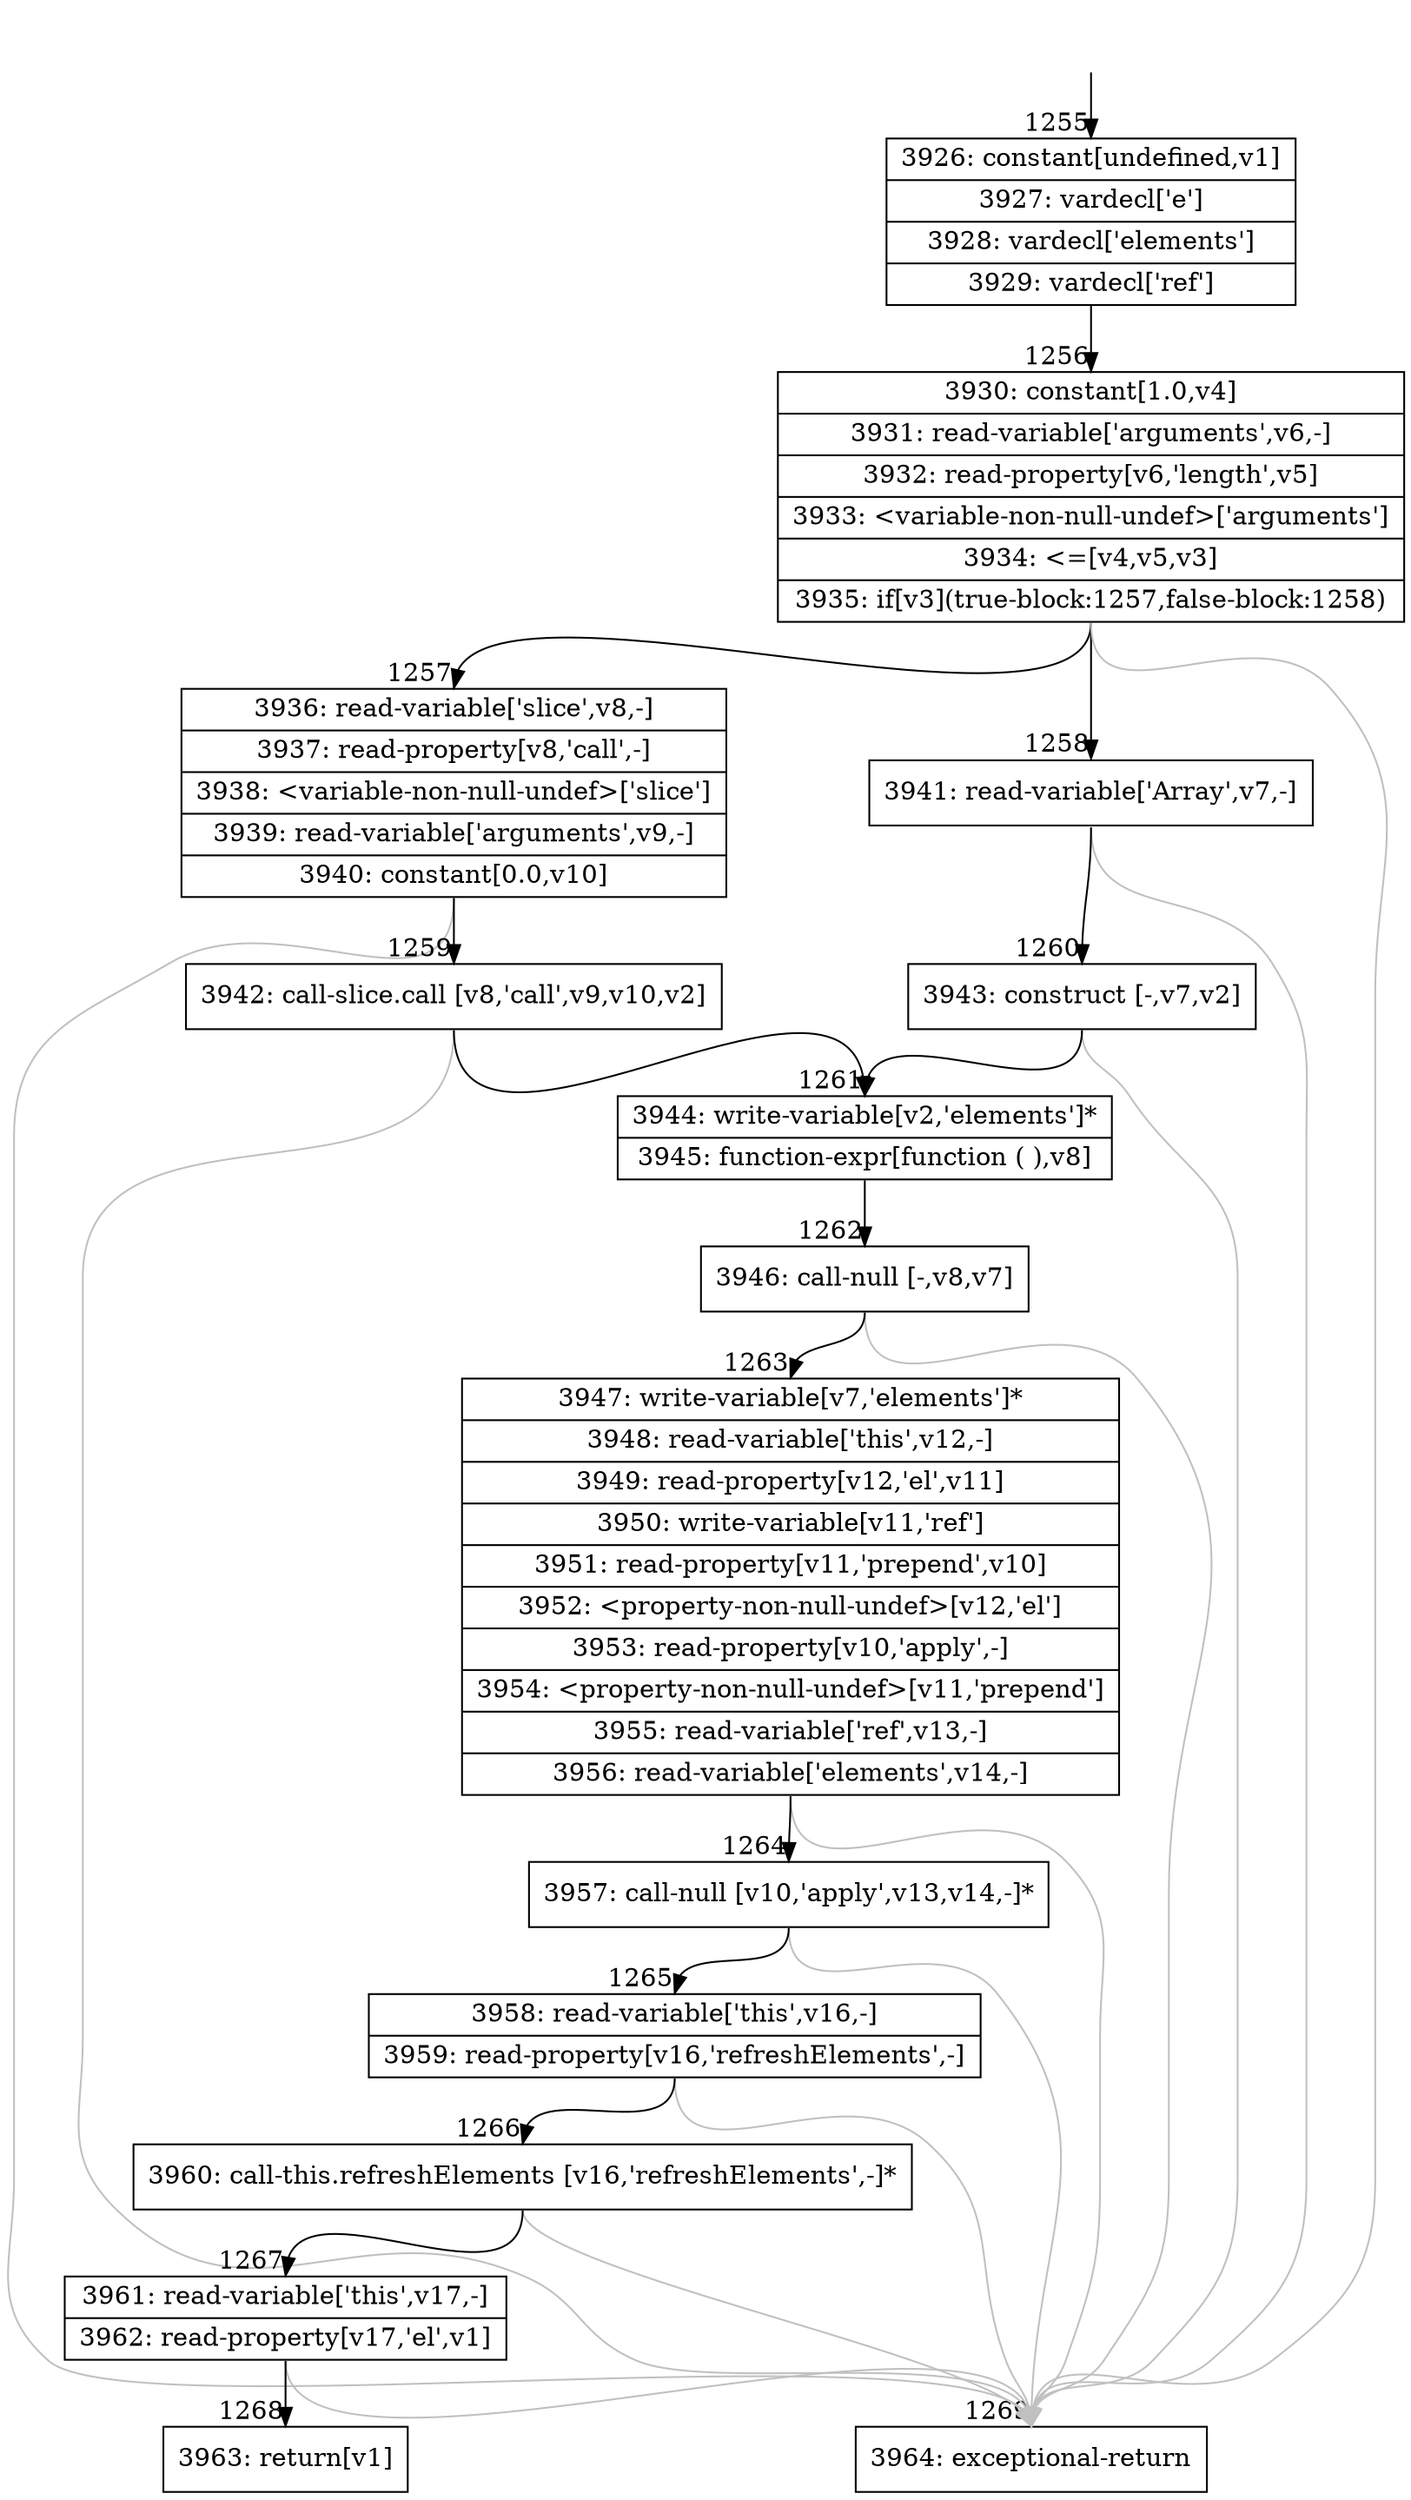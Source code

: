 digraph {
rankdir="TD"
BB_entry106[shape=none,label=""];
BB_entry106 -> BB1255 [tailport=s, headport=n, headlabel="    1255"]
BB1255 [shape=record label="{3926: constant[undefined,v1]|3927: vardecl['e']|3928: vardecl['elements']|3929: vardecl['ref']}" ] 
BB1255 -> BB1256 [tailport=s, headport=n, headlabel="      1256"]
BB1256 [shape=record label="{3930: constant[1.0,v4]|3931: read-variable['arguments',v6,-]|3932: read-property[v6,'length',v5]|3933: \<variable-non-null-undef\>['arguments']|3934: \<=[v4,v5,v3]|3935: if[v3](true-block:1257,false-block:1258)}" ] 
BB1256 -> BB1257 [tailport=s, headport=n, headlabel="      1257"]
BB1256 -> BB1258 [tailport=s, headport=n, headlabel="      1258"]
BB1256 -> BB1269 [tailport=s, headport=n, color=gray, headlabel="      1269"]
BB1257 [shape=record label="{3936: read-variable['slice',v8,-]|3937: read-property[v8,'call',-]|3938: \<variable-non-null-undef\>['slice']|3939: read-variable['arguments',v9,-]|3940: constant[0.0,v10]}" ] 
BB1257 -> BB1259 [tailport=s, headport=n, headlabel="      1259"]
BB1257 -> BB1269 [tailport=s, headport=n, color=gray]
BB1258 [shape=record label="{3941: read-variable['Array',v7,-]}" ] 
BB1258 -> BB1260 [tailport=s, headport=n, headlabel="      1260"]
BB1258 -> BB1269 [tailport=s, headport=n, color=gray]
BB1259 [shape=record label="{3942: call-slice.call [v8,'call',v9,v10,v2]}" ] 
BB1259 -> BB1261 [tailport=s, headport=n, headlabel="      1261"]
BB1259 -> BB1269 [tailport=s, headport=n, color=gray]
BB1260 [shape=record label="{3943: construct [-,v7,v2]}" ] 
BB1260 -> BB1261 [tailport=s, headport=n]
BB1260 -> BB1269 [tailport=s, headport=n, color=gray]
BB1261 [shape=record label="{3944: write-variable[v2,'elements']*|3945: function-expr[function ( ),v8]}" ] 
BB1261 -> BB1262 [tailport=s, headport=n, headlabel="      1262"]
BB1262 [shape=record label="{3946: call-null [-,v8,v7]}" ] 
BB1262 -> BB1263 [tailport=s, headport=n, headlabel="      1263"]
BB1262 -> BB1269 [tailport=s, headport=n, color=gray]
BB1263 [shape=record label="{3947: write-variable[v7,'elements']*|3948: read-variable['this',v12,-]|3949: read-property[v12,'el',v11]|3950: write-variable[v11,'ref']|3951: read-property[v11,'prepend',v10]|3952: \<property-non-null-undef\>[v12,'el']|3953: read-property[v10,'apply',-]|3954: \<property-non-null-undef\>[v11,'prepend']|3955: read-variable['ref',v13,-]|3956: read-variable['elements',v14,-]}" ] 
BB1263 -> BB1264 [tailport=s, headport=n, headlabel="      1264"]
BB1263 -> BB1269 [tailport=s, headport=n, color=gray]
BB1264 [shape=record label="{3957: call-null [v10,'apply',v13,v14,-]*}" ] 
BB1264 -> BB1265 [tailport=s, headport=n, headlabel="      1265"]
BB1264 -> BB1269 [tailport=s, headport=n, color=gray]
BB1265 [shape=record label="{3958: read-variable['this',v16,-]|3959: read-property[v16,'refreshElements',-]}" ] 
BB1265 -> BB1266 [tailport=s, headport=n, headlabel="      1266"]
BB1265 -> BB1269 [tailport=s, headport=n, color=gray]
BB1266 [shape=record label="{3960: call-this.refreshElements [v16,'refreshElements',-]*}" ] 
BB1266 -> BB1267 [tailport=s, headport=n, headlabel="      1267"]
BB1266 -> BB1269 [tailport=s, headport=n, color=gray]
BB1267 [shape=record label="{3961: read-variable['this',v17,-]|3962: read-property[v17,'el',v1]}" ] 
BB1267 -> BB1268 [tailport=s, headport=n, headlabel="      1268"]
BB1267 -> BB1269 [tailport=s, headport=n, color=gray]
BB1268 [shape=record label="{3963: return[v1]}" ] 
BB1269 [shape=record label="{3964: exceptional-return}" ] 
//#$~ 1040
}
